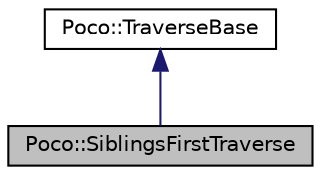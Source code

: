 digraph "Poco::SiblingsFirstTraverse"
{
 // LATEX_PDF_SIZE
  edge [fontname="Helvetica",fontsize="10",labelfontname="Helvetica",labelfontsize="10"];
  node [fontname="Helvetica",fontsize="10",shape=record];
  Node1 [label="Poco::SiblingsFirstTraverse",height=0.2,width=0.4,color="black", fillcolor="grey75", style="filled", fontcolor="black",tooltip=" "];
  Node2 -> Node1 [dir="back",color="midnightblue",fontsize="10",style="solid",fontname="Helvetica"];
  Node2 [label="Poco::TraverseBase",height=0.2,width=0.4,color="black", fillcolor="white", style="filled",URL="$classPoco_1_1TraverseBase.html",tooltip=" "];
}
